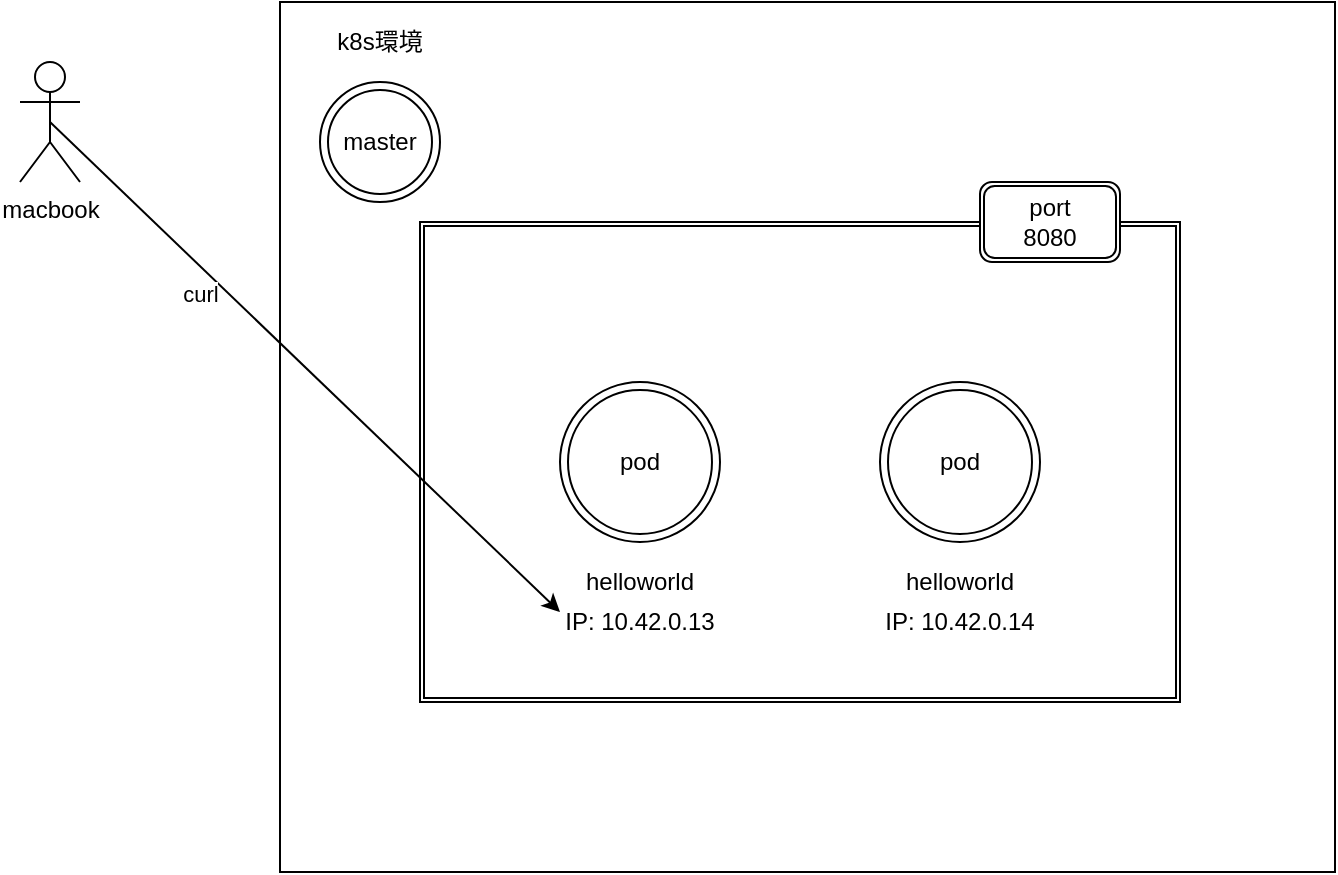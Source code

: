<mxfile>
    <diagram id="i2NxC-65wJUTWMW6SPuN" name="Page-1">
        <mxGraphModel dx="1316" dy="613" grid="1" gridSize="10" guides="1" tooltips="1" connect="1" arrows="1" fold="1" page="1" pageScale="1" pageWidth="827" pageHeight="1169" math="0" shadow="0">
            <root>
                <mxCell id="0"/>
                <mxCell id="1" parent="0"/>
                <mxCell id="11" value="" style="rounded=0;whiteSpace=wrap;html=1;" parent="1" vertex="1">
                    <mxGeometry x="200" y="170" width="527.5" height="435" as="geometry"/>
                </mxCell>
                <mxCell id="2" value="" style="shape=ext;double=1;rounded=0;whiteSpace=wrap;html=1;" parent="1" vertex="1">
                    <mxGeometry x="270" y="280" width="380" height="240" as="geometry"/>
                </mxCell>
                <mxCell id="3" value="pod" style="ellipse;shape=doubleEllipse;whiteSpace=wrap;html=1;aspect=fixed;" parent="1" vertex="1">
                    <mxGeometry x="340" y="360" width="80" height="80" as="geometry"/>
                </mxCell>
                <mxCell id="4" value="pod" style="ellipse;shape=doubleEllipse;whiteSpace=wrap;html=1;aspect=fixed;" parent="1" vertex="1">
                    <mxGeometry x="500" y="360" width="80" height="80" as="geometry"/>
                </mxCell>
                <UserObject label="helloworld" placeholders="1" name="Variable" id="6">
                    <mxCell style="text;html=1;strokeColor=none;fillColor=none;align=center;verticalAlign=middle;whiteSpace=wrap;overflow=hidden;" parent="1" vertex="1">
                        <mxGeometry x="340" y="450" width="80" height="20" as="geometry"/>
                    </mxCell>
                </UserObject>
                <UserObject label="helloworld" placeholders="1" name="Variable" id="7">
                    <mxCell style="text;html=1;strokeColor=none;fillColor=none;align=center;verticalAlign=middle;whiteSpace=wrap;overflow=hidden;" parent="1" vertex="1">
                        <mxGeometry x="500" y="450" width="80" height="20" as="geometry"/>
                    </mxCell>
                </UserObject>
                <mxCell id="15" style="edgeStyle=none;html=1;exitX=0.5;exitY=0.5;exitDx=0;exitDy=0;exitPerimeter=0;entryX=0;entryY=0.25;entryDx=0;entryDy=0;" parent="1" source="8" target="17" edge="1">
                    <mxGeometry relative="1" as="geometry">
                        <Array as="points"/>
                    </mxGeometry>
                </mxCell>
                <mxCell id="16" value="curl" style="edgeLabel;html=1;align=center;verticalAlign=middle;resizable=0;points=[];" parent="15" vertex="1" connectable="0">
                    <mxGeometry x="-0.052" y="2" relative="1" as="geometry">
                        <mxPoint x="-47" y="-29" as="offset"/>
                    </mxGeometry>
                </mxCell>
                <mxCell id="8" value="macbook" style="shape=umlActor;verticalLabelPosition=bottom;verticalAlign=top;html=1;" parent="1" vertex="1">
                    <mxGeometry x="70" y="200" width="30" height="60" as="geometry"/>
                </mxCell>
                <mxCell id="10" value="port&lt;br&gt;8080" style="shape=ext;double=1;rounded=1;whiteSpace=wrap;html=1;" parent="1" vertex="1">
                    <mxGeometry x="550" y="260" width="70" height="40" as="geometry"/>
                </mxCell>
                <UserObject label="k8s環境" placeholders="1" name="Variable" id="12">
                    <mxCell style="text;html=1;strokeColor=none;fillColor=none;align=center;verticalAlign=middle;whiteSpace=wrap;overflow=hidden;" parent="1" vertex="1">
                        <mxGeometry x="210" y="180" width="80" height="20" as="geometry"/>
                    </mxCell>
                </UserObject>
                <mxCell id="14" value="master" style="ellipse;shape=doubleEllipse;whiteSpace=wrap;html=1;aspect=fixed;" parent="1" vertex="1">
                    <mxGeometry x="220" y="210" width="60" height="60" as="geometry"/>
                </mxCell>
                <UserObject label="IP:&amp;nbsp;10.42.0.13" placeholders="1" name="Variable" id="17">
                    <mxCell style="text;html=1;strokeColor=none;fillColor=none;align=center;verticalAlign=middle;whiteSpace=wrap;overflow=hidden;" vertex="1" parent="1">
                        <mxGeometry x="340" y="470" width="80" height="20" as="geometry"/>
                    </mxCell>
                </UserObject>
                <UserObject label="IP:&amp;nbsp;10.42.0.14" placeholders="1" name="Variable" id="18">
                    <mxCell style="text;html=1;strokeColor=none;fillColor=none;align=center;verticalAlign=middle;whiteSpace=wrap;overflow=hidden;" vertex="1" parent="1">
                        <mxGeometry x="500" y="470" width="80" height="20" as="geometry"/>
                    </mxCell>
                </UserObject>
            </root>
        </mxGraphModel>
    </diagram>
</mxfile>
